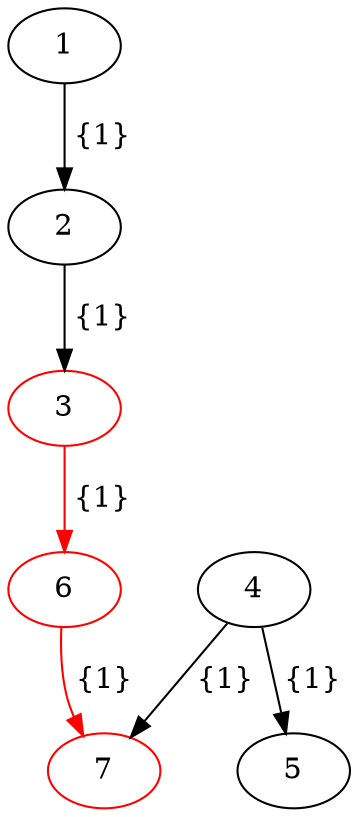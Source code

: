 digraph T {
1 [];
2 [];
3 [color="red"];
4 [];
5 [];
6 [color="red"];
7 [color="red"];
1->2 [label=" {1}"];
2->3 [label=" {1}"];
3->6 [color="red",label=" {1}"];
4->5 [label=" {1}"];
4->7 [label=" {1}"];
6->7 [color="red",label=" {1}"];
}